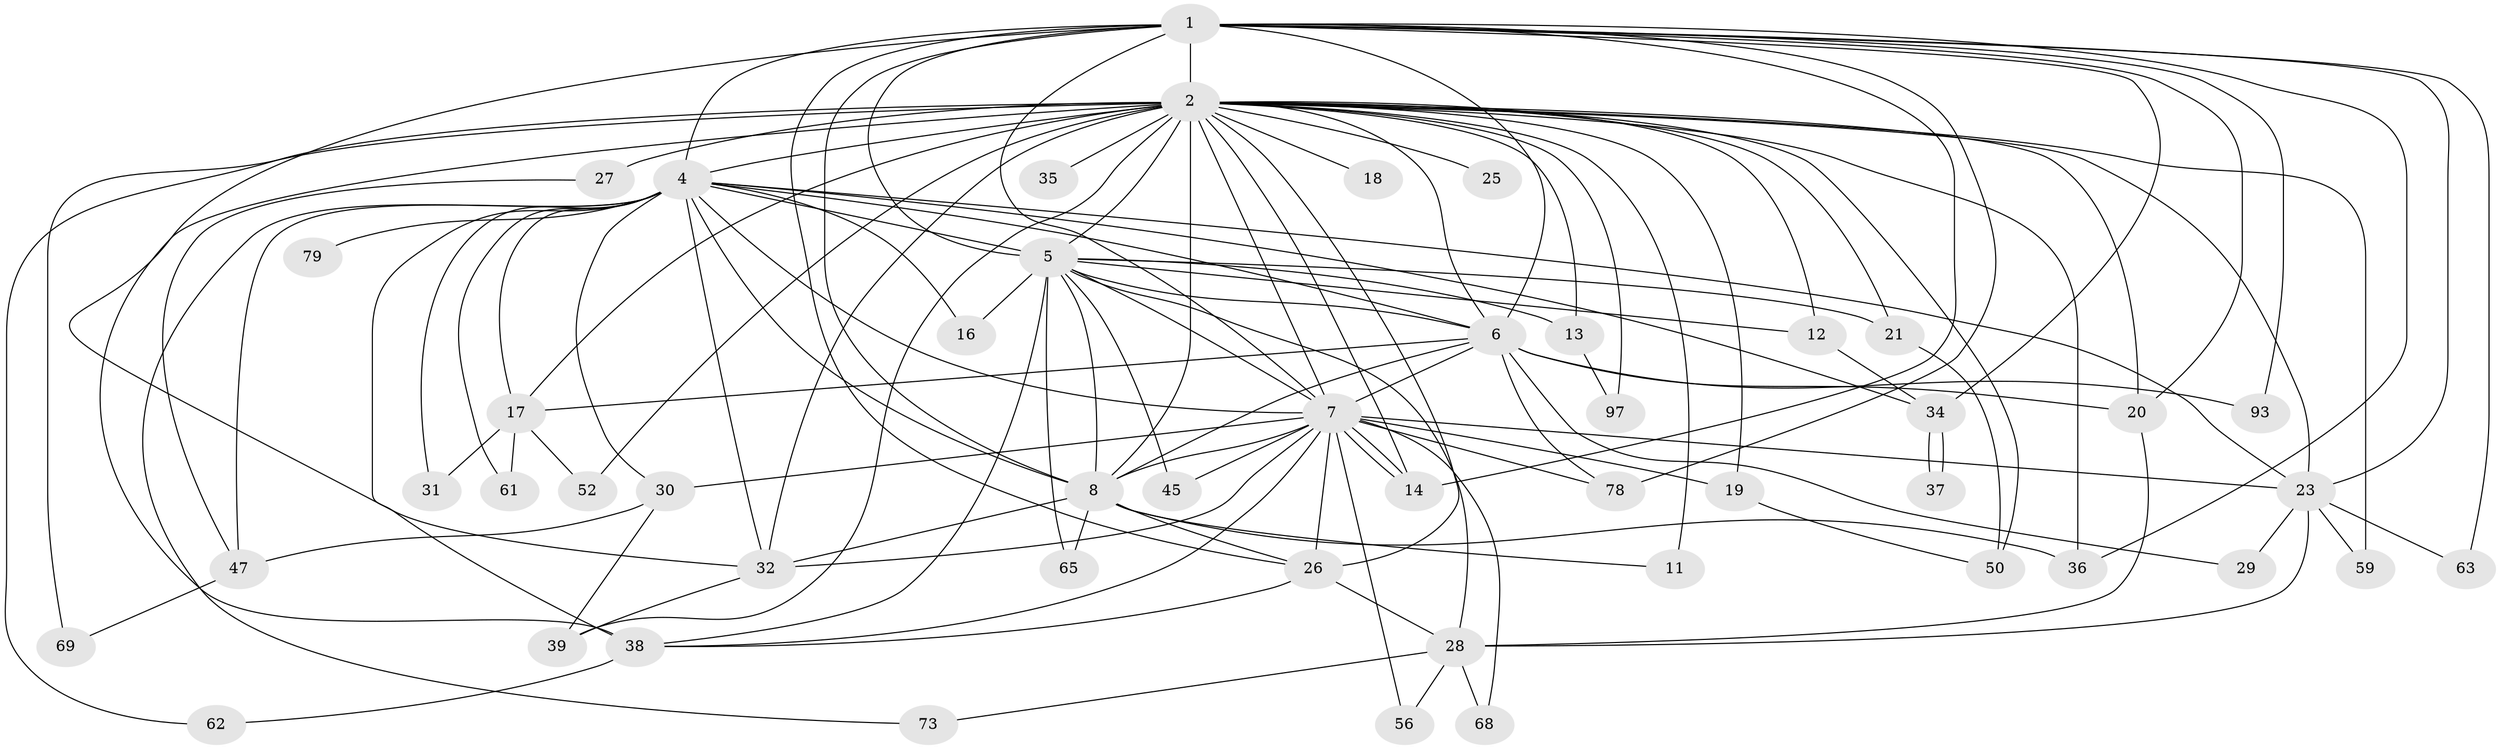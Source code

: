 // original degree distribution, {22: 0.01020408163265306, 20: 0.01020408163265306, 27: 0.01020408163265306, 15: 0.01020408163265306, 24: 0.01020408163265306, 13: 0.01020408163265306, 23: 0.01020408163265306, 18: 0.02040816326530612, 21: 0.01020408163265306, 3: 0.15306122448979592, 4: 0.10204081632653061, 7: 0.02040816326530612, 2: 0.5714285714285714, 6: 0.02040816326530612, 8: 0.01020408163265306, 5: 0.02040816326530612}
// Generated by graph-tools (version 1.1) at 2025/13/03/09/25 04:13:45]
// undirected, 49 vertices, 122 edges
graph export_dot {
graph [start="1"]
  node [color=gray90,style=filled];
  1 [super="+24+70"];
  2 [super="+3+9+86+84+15"];
  4 [super="+10"];
  5 [super="+75+42"];
  6 [super="+22"];
  7;
  8 [super="+67+82+98"];
  11;
  12;
  13;
  14;
  16;
  17 [super="+33"];
  18;
  19 [super="+55"];
  20 [super="+90"];
  21;
  23 [super="+54+40"];
  25;
  26 [super="+44"];
  27;
  28 [super="+71"];
  29;
  30;
  31;
  32 [super="+51+46"];
  34 [super="+72"];
  35;
  36 [super="+83"];
  37;
  38 [super="+43"];
  39 [super="+94"];
  45;
  47 [super="+58"];
  50;
  52;
  56;
  59;
  61;
  62;
  63;
  65;
  68;
  69;
  73;
  78 [super="+81"];
  79;
  93;
  97;
  1 -- 2 [weight=4];
  1 -- 4 [weight=3];
  1 -- 5 [weight=2];
  1 -- 6;
  1 -- 7;
  1 -- 8;
  1 -- 20;
  1 -- 23 [weight=2];
  1 -- 26;
  1 -- 36;
  1 -- 63;
  1 -- 78;
  1 -- 93;
  1 -- 34;
  1 -- 14;
  1 -- 32;
  2 -- 4 [weight=8];
  2 -- 5 [weight=5];
  2 -- 6 [weight=3];
  2 -- 7 [weight=3];
  2 -- 8 [weight=6];
  2 -- 11 [weight=2];
  2 -- 18 [weight=2];
  2 -- 26 [weight=2];
  2 -- 50;
  2 -- 52;
  2 -- 59;
  2 -- 69;
  2 -- 13;
  2 -- 17;
  2 -- 19;
  2 -- 21;
  2 -- 27 [weight=2];
  2 -- 97;
  2 -- 35;
  2 -- 36;
  2 -- 39;
  2 -- 62;
  2 -- 23 [weight=2];
  2 -- 32 [weight=2];
  2 -- 12;
  2 -- 25 [weight=2];
  2 -- 20;
  2 -- 38;
  2 -- 14;
  4 -- 5 [weight=3];
  4 -- 6 [weight=2];
  4 -- 7 [weight=2];
  4 -- 8 [weight=2];
  4 -- 17;
  4 -- 31;
  4 -- 38 [weight=2];
  4 -- 47;
  4 -- 79 [weight=2];
  4 -- 73;
  4 -- 16;
  4 -- 23;
  4 -- 30;
  4 -- 32;
  4 -- 34;
  4 -- 61;
  5 -- 6;
  5 -- 7;
  5 -- 8 [weight=2];
  5 -- 12;
  5 -- 13;
  5 -- 16;
  5 -- 21;
  5 -- 28;
  5 -- 45;
  5 -- 65;
  5 -- 38;
  6 -- 7 [weight=2];
  6 -- 8;
  6 -- 29;
  6 -- 93;
  6 -- 17;
  6 -- 78;
  6 -- 20;
  7 -- 8;
  7 -- 14;
  7 -- 14;
  7 -- 19;
  7 -- 23;
  7 -- 30;
  7 -- 32 [weight=2];
  7 -- 45;
  7 -- 56;
  7 -- 68;
  7 -- 78;
  7 -- 38;
  7 -- 26;
  8 -- 65;
  8 -- 26;
  8 -- 36;
  8 -- 32;
  8 -- 11;
  12 -- 34;
  13 -- 97;
  17 -- 31;
  17 -- 52;
  17 -- 61;
  19 -- 50;
  20 -- 28;
  21 -- 50;
  23 -- 29;
  23 -- 59;
  23 -- 63;
  23 -- 28;
  26 -- 28;
  26 -- 38;
  27 -- 47;
  28 -- 56;
  28 -- 68;
  28 -- 73;
  30 -- 39;
  30 -- 47;
  32 -- 39;
  34 -- 37;
  34 -- 37;
  38 -- 62;
  47 -- 69;
}
